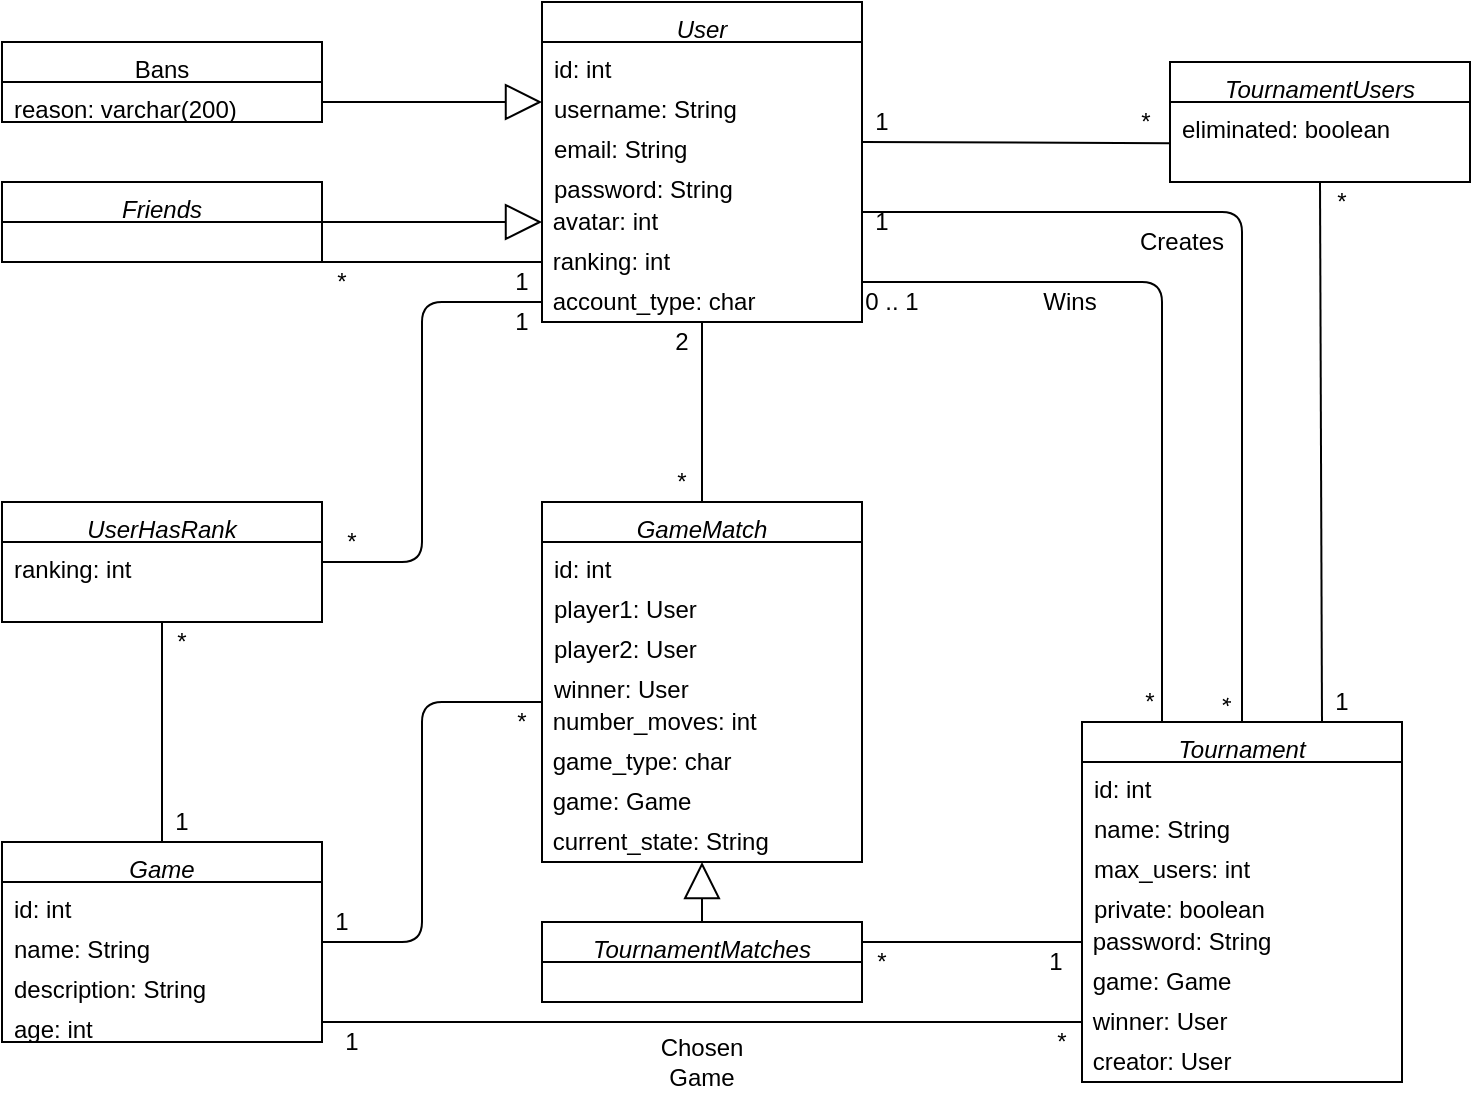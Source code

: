<mxfile version="14.5.10" type="device"><diagram id="C5RBs43oDa-KdzZeNtuy" name="Page-1"><mxGraphModel dx="1865" dy="548" grid="1" gridSize="10" guides="1" tooltips="1" connect="1" arrows="1" fold="1" page="1" pageScale="1" pageWidth="827" pageHeight="1169" math="0" shadow="0"><root><mxCell id="WIyWlLk6GJQsqaUBKTNV-0"/><mxCell id="WIyWlLk6GJQsqaUBKTNV-1" parent="WIyWlLk6GJQsqaUBKTNV-0"/><mxCell id="zkfFHV4jXpPFQw0GAbJ--0" value="User" style="swimlane;fontStyle=2;align=center;verticalAlign=top;childLayout=stackLayout;horizontal=1;startSize=20;horizontalStack=0;resizeParent=1;resizeLast=0;collapsible=1;marginBottom=0;rounded=0;shadow=0;strokeWidth=1;" parent="WIyWlLk6GJQsqaUBKTNV-1" vertex="1"><mxGeometry x="100" y="30" width="160" height="160" as="geometry"><mxRectangle x="230" y="140" width="160" height="26" as="alternateBounds"/></mxGeometry></mxCell><mxCell id="zkfFHV4jXpPFQw0GAbJ--1" value="id: int" style="text;align=left;verticalAlign=top;spacingLeft=4;spacingRight=4;overflow=hidden;rotatable=0;points=[[0,0.5],[1,0.5]];portConstraint=eastwest;" parent="zkfFHV4jXpPFQw0GAbJ--0" vertex="1"><mxGeometry y="20" width="160" height="20" as="geometry"/></mxCell><mxCell id="zkfFHV4jXpPFQw0GAbJ--2" value="username: String" style="text;align=left;verticalAlign=top;spacingLeft=4;spacingRight=4;overflow=hidden;rotatable=0;points=[[0,0.5],[1,0.5]];portConstraint=eastwest;rounded=0;shadow=0;html=0;" parent="zkfFHV4jXpPFQw0GAbJ--0" vertex="1"><mxGeometry y="40" width="160" height="20" as="geometry"/></mxCell><mxCell id="zkfFHV4jXpPFQw0GAbJ--3" value="email: String" style="text;align=left;verticalAlign=top;spacingLeft=4;spacingRight=4;overflow=hidden;rotatable=0;points=[[0,0.5],[1,0.5]];portConstraint=eastwest;rounded=0;shadow=0;html=0;" parent="zkfFHV4jXpPFQw0GAbJ--0" vertex="1"><mxGeometry y="60" width="160" height="20" as="geometry"/></mxCell><mxCell id="wobutJPLDh1LneDRwymG-0" value="password: String" style="text;align=left;verticalAlign=top;spacingLeft=4;spacingRight=4;overflow=hidden;rotatable=0;points=[[0,0.5],[1,0.5]];portConstraint=eastwest;rounded=0;shadow=0;html=0;" parent="zkfFHV4jXpPFQw0GAbJ--0" vertex="1"><mxGeometry y="80" width="160" height="20" as="geometry"/></mxCell><mxCell id="wobutJPLDh1LneDRwymG-1" value="&amp;nbsp;avatar: int" style="text;html=1;strokeColor=none;fillColor=none;align=left;verticalAlign=middle;whiteSpace=wrap;rounded=0;" parent="zkfFHV4jXpPFQw0GAbJ--0" vertex="1"><mxGeometry y="100" width="160" height="20" as="geometry"/></mxCell><mxCell id="wobutJPLDh1LneDRwymG-2" value="&amp;nbsp;ranking: int" style="text;html=1;strokeColor=none;fillColor=none;align=left;verticalAlign=middle;whiteSpace=wrap;rounded=0;" parent="zkfFHV4jXpPFQw0GAbJ--0" vertex="1"><mxGeometry y="120" width="160" height="20" as="geometry"/></mxCell><mxCell id="l8OpUk8rH1-nfXQheV9T-19" value="&amp;nbsp;account_type: char" style="text;html=1;strokeColor=none;fillColor=none;align=left;verticalAlign=middle;whiteSpace=wrap;rounded=0;" parent="zkfFHV4jXpPFQw0GAbJ--0" vertex="1"><mxGeometry y="140" width="160" height="20" as="geometry"/></mxCell><mxCell id="zkfFHV4jXpPFQw0GAbJ--13" value="Bans" style="swimlane;fontStyle=0;align=center;verticalAlign=top;childLayout=stackLayout;horizontal=1;startSize=20;horizontalStack=0;resizeParent=1;resizeLast=0;collapsible=1;marginBottom=0;rounded=0;shadow=0;strokeWidth=1;" parent="WIyWlLk6GJQsqaUBKTNV-1" vertex="1"><mxGeometry x="-170" y="50" width="160" height="40" as="geometry"><mxRectangle x="340" y="380" width="170" height="26" as="alternateBounds"/></mxGeometry></mxCell><mxCell id="wobutJPLDh1LneDRwymG-12" value="reason: varchar(200)" style="text;align=left;verticalAlign=top;spacingLeft=4;spacingRight=4;overflow=hidden;rotatable=0;points=[[0,0.5],[1,0.5]];portConstraint=eastwest;" parent="zkfFHV4jXpPFQw0GAbJ--13" vertex="1"><mxGeometry y="20" width="160" height="20" as="geometry"/></mxCell><mxCell id="wobutJPLDh1LneDRwymG-4" value="Friends" style="swimlane;fontStyle=2;align=center;verticalAlign=top;childLayout=stackLayout;horizontal=1;startSize=20;horizontalStack=0;resizeParent=1;resizeLast=0;collapsible=1;marginBottom=0;rounded=0;shadow=0;strokeWidth=1;" parent="WIyWlLk6GJQsqaUBKTNV-1" vertex="1"><mxGeometry x="-170" y="120" width="160" height="40" as="geometry"><mxRectangle x="230" y="140" width="160" height="26" as="alternateBounds"/></mxGeometry></mxCell><mxCell id="wobutJPLDh1LneDRwymG-20" value="Game" style="swimlane;fontStyle=2;align=center;verticalAlign=top;childLayout=stackLayout;horizontal=1;startSize=20;horizontalStack=0;resizeParent=1;resizeLast=0;collapsible=1;marginBottom=0;rounded=0;shadow=0;strokeWidth=1;" parent="WIyWlLk6GJQsqaUBKTNV-1" vertex="1"><mxGeometry x="-170" y="450" width="160" height="100" as="geometry"><mxRectangle x="230" y="140" width="160" height="26" as="alternateBounds"/></mxGeometry></mxCell><mxCell id="wobutJPLDh1LneDRwymG-21" value="id: int" style="text;align=left;verticalAlign=top;spacingLeft=4;spacingRight=4;overflow=hidden;rotatable=0;points=[[0,0.5],[1,0.5]];portConstraint=eastwest;" parent="wobutJPLDh1LneDRwymG-20" vertex="1"><mxGeometry y="20" width="160" height="20" as="geometry"/></mxCell><mxCell id="wobutJPLDh1LneDRwymG-22" value="name: String" style="text;align=left;verticalAlign=top;spacingLeft=4;spacingRight=4;overflow=hidden;rotatable=0;points=[[0,0.5],[1,0.5]];portConstraint=eastwest;rounded=0;shadow=0;html=0;" parent="wobutJPLDh1LneDRwymG-20" vertex="1"><mxGeometry y="40" width="160" height="20" as="geometry"/></mxCell><mxCell id="wobutJPLDh1LneDRwymG-23" value="description: String" style="text;align=left;verticalAlign=top;spacingLeft=4;spacingRight=4;overflow=hidden;rotatable=0;points=[[0,0.5],[1,0.5]];portConstraint=eastwest;rounded=0;shadow=0;html=0;" parent="wobutJPLDh1LneDRwymG-20" vertex="1"><mxGeometry y="60" width="160" height="20" as="geometry"/></mxCell><mxCell id="wobutJPLDh1LneDRwymG-24" value="age: int" style="text;align=left;verticalAlign=top;spacingLeft=4;spacingRight=4;overflow=hidden;rotatable=0;points=[[0,0.5],[1,0.5]];portConstraint=eastwest;rounded=0;shadow=0;html=0;" parent="wobutJPLDh1LneDRwymG-20" vertex="1"><mxGeometry y="80" width="160" height="20" as="geometry"/></mxCell><mxCell id="wobutJPLDh1LneDRwymG-26" value="GameMatch" style="swimlane;fontStyle=2;align=center;verticalAlign=top;childLayout=stackLayout;horizontal=1;startSize=20;horizontalStack=0;resizeParent=1;resizeLast=0;collapsible=1;marginBottom=0;rounded=0;shadow=0;strokeWidth=1;" parent="WIyWlLk6GJQsqaUBKTNV-1" vertex="1"><mxGeometry x="100" y="280" width="160" height="180" as="geometry"><mxRectangle x="230" y="140" width="160" height="26" as="alternateBounds"/></mxGeometry></mxCell><mxCell id="wobutJPLDh1LneDRwymG-27" value="id: int" style="text;align=left;verticalAlign=top;spacingLeft=4;spacingRight=4;overflow=hidden;rotatable=0;points=[[0,0.5],[1,0.5]];portConstraint=eastwest;" parent="wobutJPLDh1LneDRwymG-26" vertex="1"><mxGeometry y="20" width="160" height="20" as="geometry"/></mxCell><mxCell id="wobutJPLDh1LneDRwymG-28" value="player1: User" style="text;align=left;verticalAlign=top;spacingLeft=4;spacingRight=4;overflow=hidden;rotatable=0;points=[[0,0.5],[1,0.5]];portConstraint=eastwest;rounded=0;shadow=0;html=0;" parent="wobutJPLDh1LneDRwymG-26" vertex="1"><mxGeometry y="40" width="160" height="20" as="geometry"/></mxCell><mxCell id="wobutJPLDh1LneDRwymG-29" value="player2: User" style="text;align=left;verticalAlign=top;spacingLeft=4;spacingRight=4;overflow=hidden;rotatable=0;points=[[0,0.5],[1,0.5]];portConstraint=eastwest;rounded=0;shadow=0;html=0;" parent="wobutJPLDh1LneDRwymG-26" vertex="1"><mxGeometry y="60" width="160" height="20" as="geometry"/></mxCell><mxCell id="wobutJPLDh1LneDRwymG-30" value="winner: User" style="text;align=left;verticalAlign=top;spacingLeft=4;spacingRight=4;overflow=hidden;rotatable=0;points=[[0,0.5],[1,0.5]];portConstraint=eastwest;rounded=0;shadow=0;html=0;" parent="wobutJPLDh1LneDRwymG-26" vertex="1"><mxGeometry y="80" width="160" height="20" as="geometry"/></mxCell><mxCell id="wobutJPLDh1LneDRwymG-31" value="&amp;nbsp;number_moves: int" style="text;html=1;strokeColor=none;fillColor=none;align=left;verticalAlign=middle;whiteSpace=wrap;rounded=0;" parent="wobutJPLDh1LneDRwymG-26" vertex="1"><mxGeometry y="100" width="160" height="20" as="geometry"/></mxCell><mxCell id="wobutJPLDh1LneDRwymG-32" value="&amp;nbsp;game_type: char" style="text;html=1;strokeColor=none;fillColor=none;align=left;verticalAlign=middle;whiteSpace=wrap;rounded=0;" parent="wobutJPLDh1LneDRwymG-26" vertex="1"><mxGeometry y="120" width="160" height="20" as="geometry"/></mxCell><mxCell id="wobutJPLDh1LneDRwymG-33" value="&amp;nbsp;game: Game" style="text;html=1;strokeColor=none;fillColor=none;align=left;verticalAlign=middle;whiteSpace=wrap;rounded=0;" parent="wobutJPLDh1LneDRwymG-26" vertex="1"><mxGeometry y="140" width="160" height="20" as="geometry"/></mxCell><mxCell id="wobutJPLDh1LneDRwymG-34" value="&amp;nbsp;current_state: String" style="text;html=1;strokeColor=none;fillColor=none;align=left;verticalAlign=middle;whiteSpace=wrap;rounded=0;" parent="wobutJPLDh1LneDRwymG-26" vertex="1"><mxGeometry y="160" width="160" height="20" as="geometry"/></mxCell><mxCell id="wobutJPLDh1LneDRwymG-35" value="Tournament" style="swimlane;fontStyle=2;align=center;verticalAlign=top;childLayout=stackLayout;horizontal=1;startSize=20;horizontalStack=0;resizeParent=1;resizeLast=0;collapsible=1;marginBottom=0;rounded=0;shadow=0;strokeWidth=1;" parent="WIyWlLk6GJQsqaUBKTNV-1" vertex="1"><mxGeometry x="370" y="390" width="160" height="180" as="geometry"><mxRectangle x="230" y="140" width="160" height="26" as="alternateBounds"/></mxGeometry></mxCell><mxCell id="wobutJPLDh1LneDRwymG-36" value="id: int" style="text;align=left;verticalAlign=top;spacingLeft=4;spacingRight=4;overflow=hidden;rotatable=0;points=[[0,0.5],[1,0.5]];portConstraint=eastwest;" parent="wobutJPLDh1LneDRwymG-35" vertex="1"><mxGeometry y="20" width="160" height="20" as="geometry"/></mxCell><mxCell id="wobutJPLDh1LneDRwymG-37" value="name: String" style="text;align=left;verticalAlign=top;spacingLeft=4;spacingRight=4;overflow=hidden;rotatable=0;points=[[0,0.5],[1,0.5]];portConstraint=eastwest;rounded=0;shadow=0;html=0;" parent="wobutJPLDh1LneDRwymG-35" vertex="1"><mxGeometry y="40" width="160" height="20" as="geometry"/></mxCell><mxCell id="wobutJPLDh1LneDRwymG-38" value="max_users: int" style="text;align=left;verticalAlign=top;spacingLeft=4;spacingRight=4;overflow=hidden;rotatable=0;points=[[0,0.5],[1,0.5]];portConstraint=eastwest;rounded=0;shadow=0;html=0;" parent="wobutJPLDh1LneDRwymG-35" vertex="1"><mxGeometry y="60" width="160" height="20" as="geometry"/></mxCell><mxCell id="wobutJPLDh1LneDRwymG-39" value="private: boolean" style="text;align=left;verticalAlign=top;spacingLeft=4;spacingRight=4;overflow=hidden;rotatable=0;points=[[0,0.5],[1,0.5]];portConstraint=eastwest;rounded=0;shadow=0;html=0;" parent="wobutJPLDh1LneDRwymG-35" vertex="1"><mxGeometry y="80" width="160" height="20" as="geometry"/></mxCell><mxCell id="wobutJPLDh1LneDRwymG-40" value="&amp;nbsp;password: String" style="text;html=1;strokeColor=none;fillColor=none;align=left;verticalAlign=middle;whiteSpace=wrap;rounded=0;" parent="wobutJPLDh1LneDRwymG-35" vertex="1"><mxGeometry y="100" width="160" height="20" as="geometry"/></mxCell><mxCell id="wobutJPLDh1LneDRwymG-41" value="&amp;nbsp;game: Game" style="text;html=1;strokeColor=none;fillColor=none;align=left;verticalAlign=middle;whiteSpace=wrap;rounded=0;" parent="wobutJPLDh1LneDRwymG-35" vertex="1"><mxGeometry y="120" width="160" height="20" as="geometry"/></mxCell><mxCell id="wobutJPLDh1LneDRwymG-42" value="&amp;nbsp;winner: User" style="text;html=1;strokeColor=none;fillColor=none;align=left;verticalAlign=middle;whiteSpace=wrap;rounded=0;" parent="wobutJPLDh1LneDRwymG-35" vertex="1"><mxGeometry y="140" width="160" height="20" as="geometry"/></mxCell><mxCell id="wobutJPLDh1LneDRwymG-43" value="&amp;nbsp;creator: User" style="text;html=1;strokeColor=none;fillColor=none;align=left;verticalAlign=middle;whiteSpace=wrap;rounded=0;" parent="wobutJPLDh1LneDRwymG-35" vertex="1"><mxGeometry y="160" width="160" height="20" as="geometry"/></mxCell><mxCell id="wobutJPLDh1LneDRwymG-44" value="TournamentMatches" style="swimlane;fontStyle=2;align=center;verticalAlign=top;childLayout=stackLayout;horizontal=1;startSize=20;horizontalStack=0;resizeParent=1;resizeLast=0;collapsible=1;marginBottom=0;rounded=0;shadow=0;strokeWidth=1;" parent="WIyWlLk6GJQsqaUBKTNV-1" vertex="1"><mxGeometry x="100" y="490" width="160" height="40" as="geometry"><mxRectangle x="230" y="140" width="160" height="26" as="alternateBounds"/></mxGeometry></mxCell><mxCell id="wobutJPLDh1LneDRwymG-47" value="TournamentUsers" style="swimlane;fontStyle=2;align=center;verticalAlign=top;childLayout=stackLayout;horizontal=1;startSize=20;horizontalStack=0;resizeParent=1;resizeLast=0;collapsible=1;marginBottom=0;rounded=0;shadow=0;strokeWidth=1;" parent="WIyWlLk6GJQsqaUBKTNV-1" vertex="1"><mxGeometry x="414" y="60" width="150" height="60" as="geometry"><mxRectangle x="230" y="140" width="160" height="26" as="alternateBounds"/></mxGeometry></mxCell><mxCell id="wobutJPLDh1LneDRwymG-50" value="eliminated: boolean" style="text;align=left;verticalAlign=top;spacingLeft=4;spacingRight=4;overflow=hidden;rotatable=0;points=[[0,0.5],[1,0.5]];portConstraint=eastwest;rounded=0;shadow=0;html=0;" parent="wobutJPLDh1LneDRwymG-47" vertex="1"><mxGeometry y="20" width="150" height="20" as="geometry"/></mxCell><mxCell id="wobutJPLDh1LneDRwymG-52" value="UserHasRank" style="swimlane;fontStyle=2;align=center;verticalAlign=top;childLayout=stackLayout;horizontal=1;startSize=20;horizontalStack=0;resizeParent=1;resizeLast=0;collapsible=1;marginBottom=0;rounded=0;shadow=0;strokeWidth=1;" parent="WIyWlLk6GJQsqaUBKTNV-1" vertex="1"><mxGeometry x="-170" y="280" width="160" height="60" as="geometry"><mxRectangle x="230" y="140" width="160" height="26" as="alternateBounds"/></mxGeometry></mxCell><mxCell id="wobutJPLDh1LneDRwymG-55" value="ranking: int" style="text;align=left;verticalAlign=top;spacingLeft=4;spacingRight=4;overflow=hidden;rotatable=0;points=[[0,0.5],[1,0.5]];portConstraint=eastwest;rounded=0;shadow=0;html=0;" parent="wobutJPLDh1LneDRwymG-52" vertex="1"><mxGeometry y="20" width="160" height="20" as="geometry"/></mxCell><mxCell id="806CE2L-yq3zqTa-c6Os-18" value="" style="endArrow=none;html=1;entryX=1;entryY=1;entryDx=0;entryDy=0;exitX=1;exitY=0.5;exitDx=0;exitDy=0;" parent="WIyWlLk6GJQsqaUBKTNV-1" target="l8OpUk8rH1-nfXQheV9T-13" edge="1"><mxGeometry width="50" height="50" relative="1" as="geometry"><mxPoint x="-10" y="310" as="sourcePoint"/><mxPoint x="80" y="230" as="targetPoint"/><Array as="points"><mxPoint x="40" y="310"/><mxPoint x="40" y="250"/><mxPoint x="40" y="180"/></Array></mxGeometry></mxCell><mxCell id="806CE2L-yq3zqTa-c6Os-20" value="1" style="text;html=1;strokeColor=none;fillColor=none;align=center;verticalAlign=middle;whiteSpace=wrap;rounded=0;" parent="WIyWlLk6GJQsqaUBKTNV-1" vertex="1"><mxGeometry x="70" y="180" width="40" height="20" as="geometry"/></mxCell><mxCell id="806CE2L-yq3zqTa-c6Os-21" value="*" style="text;html=1;strokeColor=none;fillColor=none;align=center;verticalAlign=middle;whiteSpace=wrap;rounded=0;" parent="WIyWlLk6GJQsqaUBKTNV-1" vertex="1"><mxGeometry x="-5" y="290" width="20" height="20" as="geometry"/></mxCell><mxCell id="806CE2L-yq3zqTa-c6Os-22" value="" style="endArrow=none;html=1;exitX=0.5;exitY=0;exitDx=0;exitDy=0;entryX=0.5;entryY=1;entryDx=0;entryDy=0;" parent="WIyWlLk6GJQsqaUBKTNV-1" source="wobutJPLDh1LneDRwymG-20" target="wobutJPLDh1LneDRwymG-52" edge="1"><mxGeometry width="50" height="50" relative="1" as="geometry"><mxPoint x="-70" y="450" as="sourcePoint"/><mxPoint x="-20" y="400" as="targetPoint"/></mxGeometry></mxCell><mxCell id="806CE2L-yq3zqTa-c6Os-23" value="*" style="text;html=1;strokeColor=none;fillColor=none;align=center;verticalAlign=middle;whiteSpace=wrap;rounded=0;" parent="WIyWlLk6GJQsqaUBKTNV-1" vertex="1"><mxGeometry x="-90" y="340" width="20" height="20" as="geometry"/></mxCell><mxCell id="806CE2L-yq3zqTa-c6Os-24" value="1" style="text;html=1;strokeColor=none;fillColor=none;align=center;verticalAlign=middle;whiteSpace=wrap;rounded=0;" parent="WIyWlLk6GJQsqaUBKTNV-1" vertex="1"><mxGeometry x="-90" y="430" width="20" height="20" as="geometry"/></mxCell><mxCell id="806CE2L-yq3zqTa-c6Os-25" value="" style="endArrow=none;html=1;exitX=1;exitY=0.5;exitDx=0;exitDy=0;entryX=0;entryY=0;entryDx=0;entryDy=0;" parent="WIyWlLk6GJQsqaUBKTNV-1" source="wobutJPLDh1LneDRwymG-22" target="wobutJPLDh1LneDRwymG-31" edge="1"><mxGeometry width="50" height="50" relative="1" as="geometry"><mxPoint x="-70" y="480" as="sourcePoint"/><mxPoint x="-20" y="430" as="targetPoint"/><Array as="points"><mxPoint x="40" y="500"/><mxPoint x="40" y="380"/></Array></mxGeometry></mxCell><mxCell id="806CE2L-yq3zqTa-c6Os-26" value="1" style="text;html=1;strokeColor=none;fillColor=none;align=center;verticalAlign=middle;whiteSpace=wrap;rounded=0;" parent="WIyWlLk6GJQsqaUBKTNV-1" vertex="1"><mxGeometry x="-10" y="480" width="20" height="20" as="geometry"/></mxCell><mxCell id="806CE2L-yq3zqTa-c6Os-27" value="*" style="text;html=1;strokeColor=none;fillColor=none;align=center;verticalAlign=middle;whiteSpace=wrap;rounded=0;" parent="WIyWlLk6GJQsqaUBKTNV-1" vertex="1"><mxGeometry x="80" y="380" width="20" height="20" as="geometry"/></mxCell><mxCell id="806CE2L-yq3zqTa-c6Os-43" value="" style="endArrow=none;html=1;entryX=1;entryY=0;entryDx=0;entryDy=0;exitX=1;exitY=0.25;exitDx=0;exitDy=0;" parent="WIyWlLk6GJQsqaUBKTNV-1" source="wobutJPLDh1LneDRwymG-44" target="806CE2L-yq3zqTa-c6Os-50" edge="1"><mxGeometry width="50" height="50" relative="1" as="geometry"><mxPoint x="300" y="560" as="sourcePoint"/><mxPoint x="200" y="690" as="targetPoint"/></mxGeometry></mxCell><mxCell id="806CE2L-yq3zqTa-c6Os-44" value="" style="endArrow=none;html=1;entryX=1;entryY=0.5;entryDx=0;entryDy=0;exitX=0;exitY=0.5;exitDx=0;exitDy=0;" parent="WIyWlLk6GJQsqaUBKTNV-1" source="wobutJPLDh1LneDRwymG-42" target="wobutJPLDh1LneDRwymG-24" edge="1"><mxGeometry width="50" height="50" relative="1" as="geometry"><mxPoint x="10" y="680" as="sourcePoint"/><mxPoint x="60" y="630" as="targetPoint"/></mxGeometry></mxCell><mxCell id="806CE2L-yq3zqTa-c6Os-45" value="1" style="text;html=1;strokeColor=none;fillColor=none;align=center;verticalAlign=middle;whiteSpace=wrap;rounded=0;" parent="WIyWlLk6GJQsqaUBKTNV-1" vertex="1"><mxGeometry x="-10" y="540" width="30" height="20" as="geometry"/></mxCell><mxCell id="806CE2L-yq3zqTa-c6Os-46" value="*" style="text;html=1;strokeColor=none;fillColor=none;align=center;verticalAlign=middle;whiteSpace=wrap;rounded=0;" parent="WIyWlLk6GJQsqaUBKTNV-1" vertex="1"><mxGeometry x="350" y="540" width="20" height="20" as="geometry"/></mxCell><mxCell id="806CE2L-yq3zqTa-c6Os-47" value="Chosen Game" style="text;html=1;strokeColor=none;fillColor=none;align=center;verticalAlign=middle;whiteSpace=wrap;rounded=0;" parent="WIyWlLk6GJQsqaUBKTNV-1" vertex="1"><mxGeometry x="160" y="550" width="40" height="20" as="geometry"/></mxCell><mxCell id="806CE2L-yq3zqTa-c6Os-50" value="1" style="text;html=1;strokeColor=none;fillColor=none;align=center;verticalAlign=middle;whiteSpace=wrap;rounded=0;" parent="WIyWlLk6GJQsqaUBKTNV-1" vertex="1"><mxGeometry x="344" y="500" width="26" height="20" as="geometry"/></mxCell><mxCell id="806CE2L-yq3zqTa-c6Os-51" value="*" style="text;html=1;strokeColor=none;fillColor=none;align=center;verticalAlign=middle;whiteSpace=wrap;rounded=0;" parent="WIyWlLk6GJQsqaUBKTNV-1" vertex="1"><mxGeometry x="260" y="500" width="20" height="20" as="geometry"/></mxCell><mxCell id="806CE2L-yq3zqTa-c6Os-53" value="1" style="text;html=1;strokeColor=none;fillColor=none;align=center;verticalAlign=middle;whiteSpace=wrap;rounded=0;" parent="WIyWlLk6GJQsqaUBKTNV-1" vertex="1"><mxGeometry x="250" y="80" width="40" height="20" as="geometry"/></mxCell><mxCell id="806CE2L-yq3zqTa-c6Os-54" value="" style="endArrow=none;html=1;exitX=0.25;exitY=1;exitDx=0;exitDy=0;entryX=0.5;entryY=1;entryDx=0;entryDy=0;" parent="WIyWlLk6GJQsqaUBKTNV-1" source="806CE2L-yq3zqTa-c6Os-57" target="wobutJPLDh1LneDRwymG-47" edge="1"><mxGeometry width="50" height="50" relative="1" as="geometry"><mxPoint x="510" y="460" as="sourcePoint"/><mxPoint x="494" y="120" as="targetPoint"/></mxGeometry></mxCell><mxCell id="806CE2L-yq3zqTa-c6Os-55" value="*" style="text;html=1;strokeColor=none;fillColor=none;align=center;verticalAlign=middle;whiteSpace=wrap;rounded=0;" parent="WIyWlLk6GJQsqaUBKTNV-1" vertex="1"><mxGeometry x="390" y="80" width="24" height="20" as="geometry"/></mxCell><mxCell id="806CE2L-yq3zqTa-c6Os-56" value="*" style="text;html=1;strokeColor=none;fillColor=none;align=center;verticalAlign=middle;whiteSpace=wrap;rounded=0;" parent="WIyWlLk6GJQsqaUBKTNV-1" vertex="1"><mxGeometry x="490" y="120" width="20" height="20" as="geometry"/></mxCell><mxCell id="806CE2L-yq3zqTa-c6Os-57" value="1" style="text;html=1;strokeColor=none;fillColor=none;align=center;verticalAlign=middle;whiteSpace=wrap;rounded=0;" parent="WIyWlLk6GJQsqaUBKTNV-1" vertex="1"><mxGeometry x="480" y="370" width="40" height="20" as="geometry"/></mxCell><mxCell id="806CE2L-yq3zqTa-c6Os-58" value="" style="endArrow=none;html=1;entryX=1;entryY=0.25;entryDx=0;entryDy=0;exitX=0.5;exitY=0;exitDx=0;exitDy=0;" parent="WIyWlLk6GJQsqaUBKTNV-1" source="wobutJPLDh1LneDRwymG-35" target="wobutJPLDh1LneDRwymG-1" edge="1"><mxGeometry width="50" height="50" relative="1" as="geometry"><mxPoint x="340" y="340" as="sourcePoint"/><mxPoint x="390" y="290" as="targetPoint"/><Array as="points"><mxPoint x="450" y="135"/></Array></mxGeometry></mxCell><mxCell id="806CE2L-yq3zqTa-c6Os-59" value="" style="endArrow=none;html=1;entryX=1;entryY=1;entryDx=0;entryDy=0;exitX=0.25;exitY=0;exitDx=0;exitDy=0;" parent="WIyWlLk6GJQsqaUBKTNV-1" source="wobutJPLDh1LneDRwymG-35" target="wobutJPLDh1LneDRwymG-2" edge="1"><mxGeometry width="50" height="50" relative="1" as="geometry"><mxPoint x="280" y="400" as="sourcePoint"/><mxPoint x="330" y="350" as="targetPoint"/><Array as="points"><mxPoint x="410" y="170"/></Array></mxGeometry></mxCell><mxCell id="806CE2L-yq3zqTa-c6Os-60" value="0 .. 1" style="text;html=1;strokeColor=none;fillColor=none;align=center;verticalAlign=middle;whiteSpace=wrap;rounded=0;" parent="WIyWlLk6GJQsqaUBKTNV-1" vertex="1"><mxGeometry x="260" y="170" width="30" height="20" as="geometry"/></mxCell><mxCell id="806CE2L-yq3zqTa-c6Os-61" value="1" style="text;html=1;strokeColor=none;fillColor=none;align=center;verticalAlign=middle;whiteSpace=wrap;rounded=0;" parent="WIyWlLk6GJQsqaUBKTNV-1" vertex="1"><mxGeometry x="260" y="130" width="20" height="20" as="geometry"/></mxCell><mxCell id="806CE2L-yq3zqTa-c6Os-62" value="*" style="text;html=1;strokeColor=none;fillColor=none;align=center;verticalAlign=middle;whiteSpace=wrap;rounded=0;" parent="WIyWlLk6GJQsqaUBKTNV-1" vertex="1"><mxGeometry x="394" y="370" width="20" height="20" as="geometry"/></mxCell><mxCell id="806CE2L-yq3zqTa-c6Os-63" value="*" style="text;html=1;strokeColor=none;fillColor=none;align=center;verticalAlign=middle;whiteSpace=wrap;rounded=0;rotation=90;" parent="WIyWlLk6GJQsqaUBKTNV-1" vertex="1"><mxGeometry x="430" y="370" width="20" height="20" as="geometry"/></mxCell><mxCell id="806CE2L-yq3zqTa-c6Os-64" value="Wins" style="text;html=1;strokeColor=none;fillColor=none;align=center;verticalAlign=middle;whiteSpace=wrap;rounded=0;" parent="WIyWlLk6GJQsqaUBKTNV-1" vertex="1"><mxGeometry x="344" y="170" width="40" height="20" as="geometry"/></mxCell><mxCell id="806CE2L-yq3zqTa-c6Os-65" value="Creates" style="text;html=1;strokeColor=none;fillColor=none;align=center;verticalAlign=middle;whiteSpace=wrap;rounded=0;" parent="WIyWlLk6GJQsqaUBKTNV-1" vertex="1"><mxGeometry x="400" y="140" width="40" height="20" as="geometry"/></mxCell><mxCell id="l8OpUk8rH1-nfXQheV9T-8" value="" style="endArrow=block;endSize=16;endFill=0;html=1;exitX=1;exitY=0.5;exitDx=0;exitDy=0;entryX=0;entryY=0.5;entryDx=0;entryDy=0;" parent="WIyWlLk6GJQsqaUBKTNV-1" source="wobutJPLDh1LneDRwymG-12" target="zkfFHV4jXpPFQw0GAbJ--2" edge="1"><mxGeometry width="160" relative="1" as="geometry"><mxPoint x="-10" y="30" as="sourcePoint"/><mxPoint x="150" y="30" as="targetPoint"/><Array as="points"/></mxGeometry></mxCell><mxCell id="l8OpUk8rH1-nfXQheV9T-9" value="" style="endArrow=block;endSize=16;endFill=0;html=1;exitX=1;exitY=0.5;exitDx=0;exitDy=0;entryX=0;entryY=0.5;entryDx=0;entryDy=0;" parent="WIyWlLk6GJQsqaUBKTNV-1" edge="1"><mxGeometry width="160" relative="1" as="geometry"><mxPoint x="-10" y="140" as="sourcePoint"/><mxPoint x="100" y="140" as="targetPoint"/><Array as="points"/></mxGeometry></mxCell><mxCell id="l8OpUk8rH1-nfXQheV9T-10" value="" style="endArrow=none;html=1;entryX=0;entryY=0.5;entryDx=0;entryDy=0;exitX=1;exitY=1;exitDx=0;exitDy=0;" parent="WIyWlLk6GJQsqaUBKTNV-1" source="wobutJPLDh1LneDRwymG-4" target="wobutJPLDh1LneDRwymG-2" edge="1"><mxGeometry width="50" height="50" relative="1" as="geometry"><mxPoint x="-10" y="170" as="sourcePoint"/><mxPoint x="50" y="180" as="targetPoint"/></mxGeometry></mxCell><mxCell id="l8OpUk8rH1-nfXQheV9T-13" value="1" style="text;html=1;strokeColor=none;fillColor=none;align=center;verticalAlign=middle;whiteSpace=wrap;rounded=0;" parent="WIyWlLk6GJQsqaUBKTNV-1" vertex="1"><mxGeometry x="80" y="160" width="20" height="20" as="geometry"/></mxCell><mxCell id="l8OpUk8rH1-nfXQheV9T-14" value="*" style="text;html=1;strokeColor=none;fillColor=none;align=center;verticalAlign=middle;whiteSpace=wrap;rounded=0;" parent="WIyWlLk6GJQsqaUBKTNV-1" vertex="1"><mxGeometry x="-10" y="160" width="20" height="20" as="geometry"/></mxCell><mxCell id="l8OpUk8rH1-nfXQheV9T-16" value="" style="endArrow=none;html=1;entryX=1;entryY=0;entryDx=0;entryDy=0;exitX=0.5;exitY=0;exitDx=0;exitDy=0;" parent="WIyWlLk6GJQsqaUBKTNV-1" source="wobutJPLDh1LneDRwymG-26" target="l8OpUk8rH1-nfXQheV9T-17" edge="1"><mxGeometry width="50" height="50" relative="1" as="geometry"><mxPoint x="170" y="270" as="sourcePoint"/><mxPoint x="220" y="220" as="targetPoint"/></mxGeometry></mxCell><mxCell id="l8OpUk8rH1-nfXQheV9T-17" value="2" style="text;html=1;strokeColor=none;fillColor=none;align=center;verticalAlign=middle;whiteSpace=wrap;rounded=0;" parent="WIyWlLk6GJQsqaUBKTNV-1" vertex="1"><mxGeometry x="160" y="190" width="20" height="20" as="geometry"/></mxCell><mxCell id="l8OpUk8rH1-nfXQheV9T-18" value="*" style="text;html=1;strokeColor=none;fillColor=none;align=center;verticalAlign=middle;whiteSpace=wrap;rounded=0;" parent="WIyWlLk6GJQsqaUBKTNV-1" vertex="1"><mxGeometry x="160" y="260" width="20" height="20" as="geometry"/></mxCell><mxCell id="l8OpUk8rH1-nfXQheV9T-20" value="" style="endArrow=block;endSize=16;endFill=0;html=1;exitX=0.5;exitY=0;exitDx=0;exitDy=0;entryX=0.5;entryY=1;entryDx=0;entryDy=0;" parent="WIyWlLk6GJQsqaUBKTNV-1" source="wobutJPLDh1LneDRwymG-44" target="wobutJPLDh1LneDRwymG-34" edge="1"><mxGeometry width="160" relative="1" as="geometry"><mxPoint x="70" y="490" as="sourcePoint"/><mxPoint x="180" y="490" as="targetPoint"/><Array as="points"/></mxGeometry></mxCell><mxCell id="l8OpUk8rH1-nfXQheV9T-23" value="" style="endArrow=none;html=1;exitX=1;exitY=0.5;exitDx=0;exitDy=0;entryX=0.001;entryY=1.03;entryDx=0;entryDy=0;entryPerimeter=0;" parent="WIyWlLk6GJQsqaUBKTNV-1" source="zkfFHV4jXpPFQw0GAbJ--3" target="wobutJPLDh1LneDRwymG-50" edge="1"><mxGeometry width="50" height="50" relative="1" as="geometry"><mxPoint x="310" y="90" as="sourcePoint"/><mxPoint x="360" y="40" as="targetPoint"/></mxGeometry></mxCell></root></mxGraphModel></diagram></mxfile>